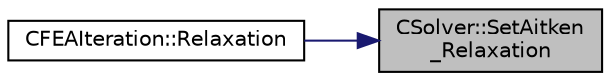 digraph "CSolver::SetAitken_Relaxation"
{
 // LATEX_PDF_SIZE
  edge [fontname="Helvetica",fontsize="10",labelfontname="Helvetica",labelfontsize="10"];
  node [fontname="Helvetica",fontsize="10",shape=record];
  rankdir="RL";
  Node1 [label="CSolver::SetAitken\l_Relaxation",height=0.2,width=0.4,color="black", fillcolor="grey75", style="filled", fontcolor="black",tooltip="A virtual member."];
  Node1 -> Node2 [dir="back",color="midnightblue",fontsize="10",style="solid",fontname="Helvetica"];
  Node2 [label="CFEAIteration::Relaxation",height=0.2,width=0.4,color="black", fillcolor="white", style="filled",URL="$classCFEAIteration.html#af3d35fcb8427efd0b8559d2cb2457d2f",tooltip="Relaxation."];
}

